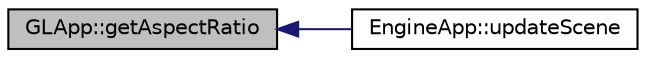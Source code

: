 digraph "GLApp::getAspectRatio"
{
  edge [fontname="Helvetica",fontsize="10",labelfontname="Helvetica",labelfontsize="10"];
  node [fontname="Helvetica",fontsize="10",shape=record];
  rankdir="LR";
  Node14 [label="GLApp::getAspectRatio",height=0.2,width=0.4,color="black", fillcolor="grey75", style="filled", fontcolor="black"];
  Node14 -> Node15 [dir="back",color="midnightblue",fontsize="10",style="solid",fontname="Helvetica"];
  Node15 [label="EngineApp::updateScene",height=0.2,width=0.4,color="black", fillcolor="white", style="filled",URL="$class_engine_app.html#ad1ca8ff260ad84b4db6de747557f9109",tooltip="update scene with delta time. delta time will be provided from EngineTimer. "];
}
